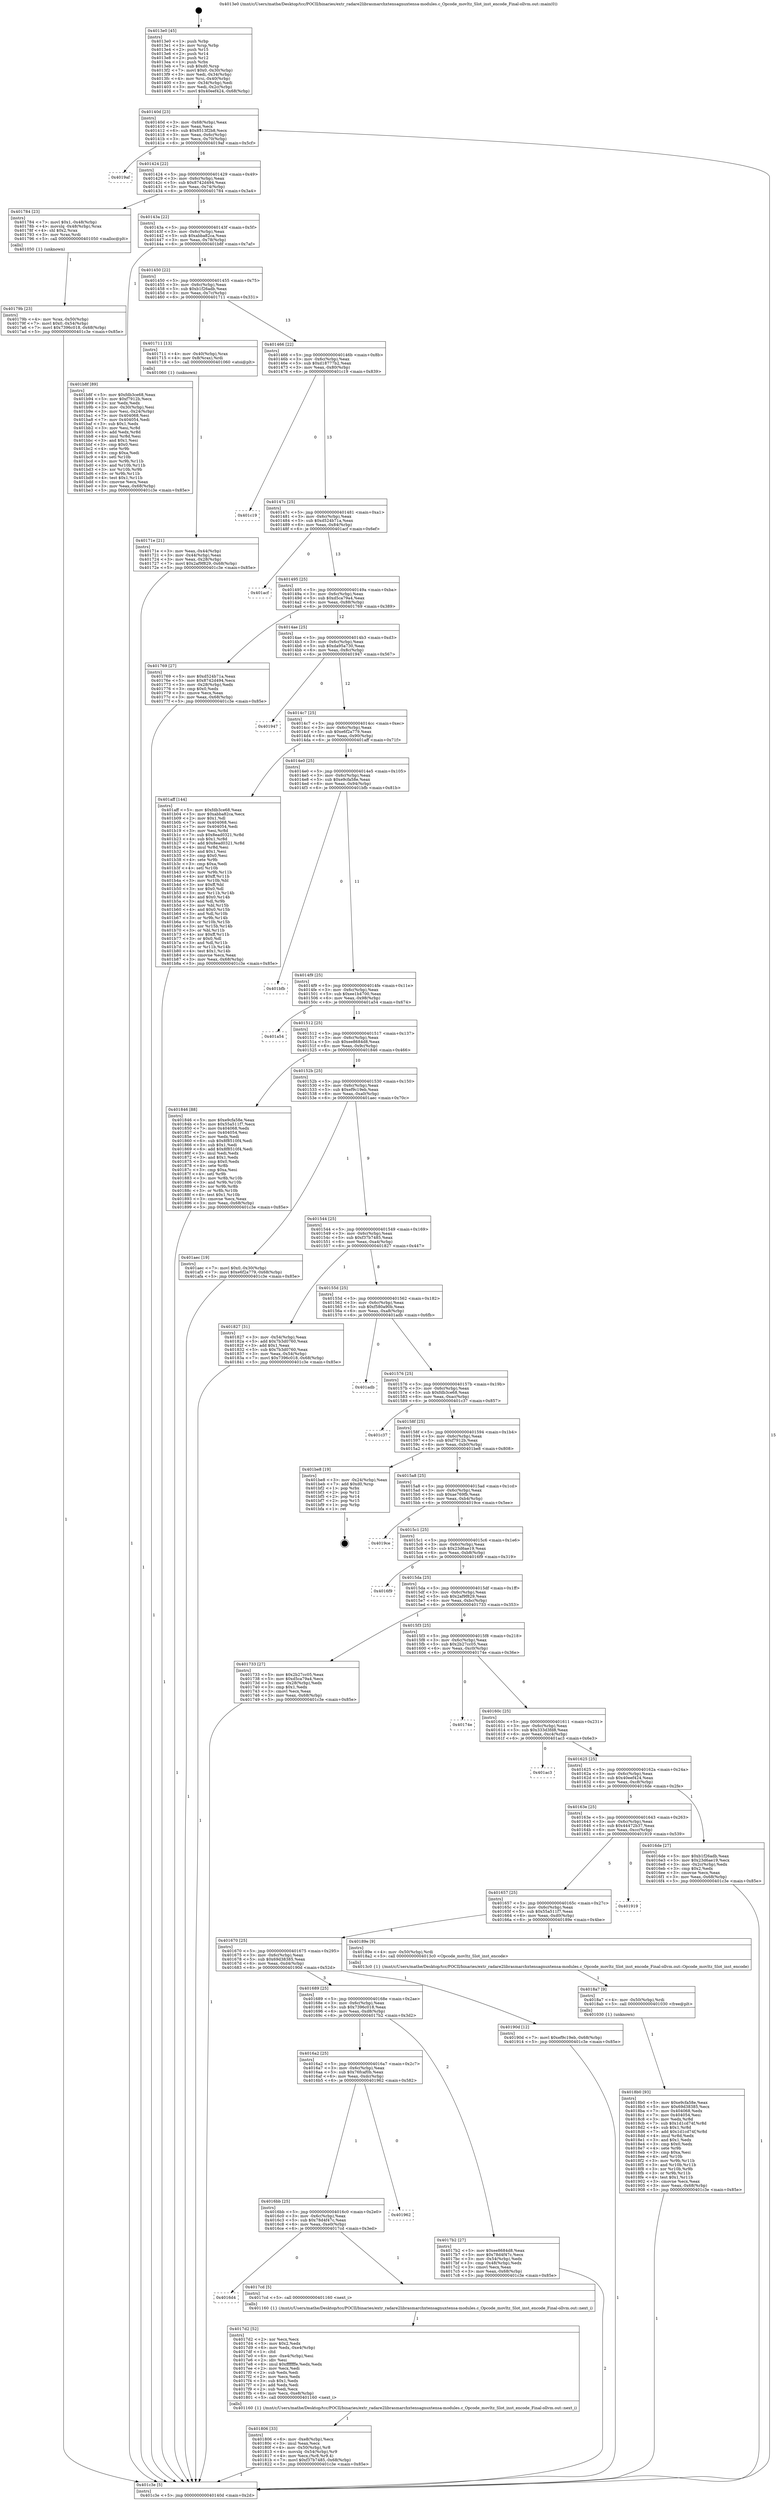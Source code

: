 digraph "0x4013e0" {
  label = "0x4013e0 (/mnt/c/Users/mathe/Desktop/tcc/POCII/binaries/extr_radare2librasmarchxtensagnuxtensa-modules.c_Opcode_movltz_Slot_inst_encode_Final-ollvm.out::main(0))"
  labelloc = "t"
  node[shape=record]

  Entry [label="",width=0.3,height=0.3,shape=circle,fillcolor=black,style=filled]
  "0x40140d" [label="{
     0x40140d [23]\l
     | [instrs]\l
     &nbsp;&nbsp;0x40140d \<+3\>: mov -0x68(%rbp),%eax\l
     &nbsp;&nbsp;0x401410 \<+2\>: mov %eax,%ecx\l
     &nbsp;&nbsp;0x401412 \<+6\>: sub $0x8513f2b8,%ecx\l
     &nbsp;&nbsp;0x401418 \<+3\>: mov %eax,-0x6c(%rbp)\l
     &nbsp;&nbsp;0x40141b \<+3\>: mov %ecx,-0x70(%rbp)\l
     &nbsp;&nbsp;0x40141e \<+6\>: je 00000000004019af \<main+0x5cf\>\l
  }"]
  "0x4019af" [label="{
     0x4019af\l
  }", style=dashed]
  "0x401424" [label="{
     0x401424 [22]\l
     | [instrs]\l
     &nbsp;&nbsp;0x401424 \<+5\>: jmp 0000000000401429 \<main+0x49\>\l
     &nbsp;&nbsp;0x401429 \<+3\>: mov -0x6c(%rbp),%eax\l
     &nbsp;&nbsp;0x40142c \<+5\>: sub $0x8742d494,%eax\l
     &nbsp;&nbsp;0x401431 \<+3\>: mov %eax,-0x74(%rbp)\l
     &nbsp;&nbsp;0x401434 \<+6\>: je 0000000000401784 \<main+0x3a4\>\l
  }"]
  Exit [label="",width=0.3,height=0.3,shape=circle,fillcolor=black,style=filled,peripheries=2]
  "0x401784" [label="{
     0x401784 [23]\l
     | [instrs]\l
     &nbsp;&nbsp;0x401784 \<+7\>: movl $0x1,-0x48(%rbp)\l
     &nbsp;&nbsp;0x40178b \<+4\>: movslq -0x48(%rbp),%rax\l
     &nbsp;&nbsp;0x40178f \<+4\>: shl $0x2,%rax\l
     &nbsp;&nbsp;0x401793 \<+3\>: mov %rax,%rdi\l
     &nbsp;&nbsp;0x401796 \<+5\>: call 0000000000401050 \<malloc@plt\>\l
     | [calls]\l
     &nbsp;&nbsp;0x401050 \{1\} (unknown)\l
  }"]
  "0x40143a" [label="{
     0x40143a [22]\l
     | [instrs]\l
     &nbsp;&nbsp;0x40143a \<+5\>: jmp 000000000040143f \<main+0x5f\>\l
     &nbsp;&nbsp;0x40143f \<+3\>: mov -0x6c(%rbp),%eax\l
     &nbsp;&nbsp;0x401442 \<+5\>: sub $0xabba82ca,%eax\l
     &nbsp;&nbsp;0x401447 \<+3\>: mov %eax,-0x78(%rbp)\l
     &nbsp;&nbsp;0x40144a \<+6\>: je 0000000000401b8f \<main+0x7af\>\l
  }"]
  "0x4018b0" [label="{
     0x4018b0 [93]\l
     | [instrs]\l
     &nbsp;&nbsp;0x4018b0 \<+5\>: mov $0xe9cfa58e,%eax\l
     &nbsp;&nbsp;0x4018b5 \<+5\>: mov $0x69d38385,%ecx\l
     &nbsp;&nbsp;0x4018ba \<+7\>: mov 0x404068,%edx\l
     &nbsp;&nbsp;0x4018c1 \<+7\>: mov 0x404054,%esi\l
     &nbsp;&nbsp;0x4018c8 \<+3\>: mov %edx,%r8d\l
     &nbsp;&nbsp;0x4018cb \<+7\>: sub $0x1d1cd74f,%r8d\l
     &nbsp;&nbsp;0x4018d2 \<+4\>: sub $0x1,%r8d\l
     &nbsp;&nbsp;0x4018d6 \<+7\>: add $0x1d1cd74f,%r8d\l
     &nbsp;&nbsp;0x4018dd \<+4\>: imul %r8d,%edx\l
     &nbsp;&nbsp;0x4018e1 \<+3\>: and $0x1,%edx\l
     &nbsp;&nbsp;0x4018e4 \<+3\>: cmp $0x0,%edx\l
     &nbsp;&nbsp;0x4018e7 \<+4\>: sete %r9b\l
     &nbsp;&nbsp;0x4018eb \<+3\>: cmp $0xa,%esi\l
     &nbsp;&nbsp;0x4018ee \<+4\>: setl %r10b\l
     &nbsp;&nbsp;0x4018f2 \<+3\>: mov %r9b,%r11b\l
     &nbsp;&nbsp;0x4018f5 \<+3\>: and %r10b,%r11b\l
     &nbsp;&nbsp;0x4018f8 \<+3\>: xor %r10b,%r9b\l
     &nbsp;&nbsp;0x4018fb \<+3\>: or %r9b,%r11b\l
     &nbsp;&nbsp;0x4018fe \<+4\>: test $0x1,%r11b\l
     &nbsp;&nbsp;0x401902 \<+3\>: cmovne %ecx,%eax\l
     &nbsp;&nbsp;0x401905 \<+3\>: mov %eax,-0x68(%rbp)\l
     &nbsp;&nbsp;0x401908 \<+5\>: jmp 0000000000401c3e \<main+0x85e\>\l
  }"]
  "0x401b8f" [label="{
     0x401b8f [89]\l
     | [instrs]\l
     &nbsp;&nbsp;0x401b8f \<+5\>: mov $0xfdb3ce68,%eax\l
     &nbsp;&nbsp;0x401b94 \<+5\>: mov $0xf7912b,%ecx\l
     &nbsp;&nbsp;0x401b99 \<+2\>: xor %edx,%edx\l
     &nbsp;&nbsp;0x401b9b \<+3\>: mov -0x30(%rbp),%esi\l
     &nbsp;&nbsp;0x401b9e \<+3\>: mov %esi,-0x24(%rbp)\l
     &nbsp;&nbsp;0x401ba1 \<+7\>: mov 0x404068,%esi\l
     &nbsp;&nbsp;0x401ba8 \<+7\>: mov 0x404054,%edi\l
     &nbsp;&nbsp;0x401baf \<+3\>: sub $0x1,%edx\l
     &nbsp;&nbsp;0x401bb2 \<+3\>: mov %esi,%r8d\l
     &nbsp;&nbsp;0x401bb5 \<+3\>: add %edx,%r8d\l
     &nbsp;&nbsp;0x401bb8 \<+4\>: imul %r8d,%esi\l
     &nbsp;&nbsp;0x401bbc \<+3\>: and $0x1,%esi\l
     &nbsp;&nbsp;0x401bbf \<+3\>: cmp $0x0,%esi\l
     &nbsp;&nbsp;0x401bc2 \<+4\>: sete %r9b\l
     &nbsp;&nbsp;0x401bc6 \<+3\>: cmp $0xa,%edi\l
     &nbsp;&nbsp;0x401bc9 \<+4\>: setl %r10b\l
     &nbsp;&nbsp;0x401bcd \<+3\>: mov %r9b,%r11b\l
     &nbsp;&nbsp;0x401bd0 \<+3\>: and %r10b,%r11b\l
     &nbsp;&nbsp;0x401bd3 \<+3\>: xor %r10b,%r9b\l
     &nbsp;&nbsp;0x401bd6 \<+3\>: or %r9b,%r11b\l
     &nbsp;&nbsp;0x401bd9 \<+4\>: test $0x1,%r11b\l
     &nbsp;&nbsp;0x401bdd \<+3\>: cmovne %ecx,%eax\l
     &nbsp;&nbsp;0x401be0 \<+3\>: mov %eax,-0x68(%rbp)\l
     &nbsp;&nbsp;0x401be3 \<+5\>: jmp 0000000000401c3e \<main+0x85e\>\l
  }"]
  "0x401450" [label="{
     0x401450 [22]\l
     | [instrs]\l
     &nbsp;&nbsp;0x401450 \<+5\>: jmp 0000000000401455 \<main+0x75\>\l
     &nbsp;&nbsp;0x401455 \<+3\>: mov -0x6c(%rbp),%eax\l
     &nbsp;&nbsp;0x401458 \<+5\>: sub $0xb1f26adb,%eax\l
     &nbsp;&nbsp;0x40145d \<+3\>: mov %eax,-0x7c(%rbp)\l
     &nbsp;&nbsp;0x401460 \<+6\>: je 0000000000401711 \<main+0x331\>\l
  }"]
  "0x4018a7" [label="{
     0x4018a7 [9]\l
     | [instrs]\l
     &nbsp;&nbsp;0x4018a7 \<+4\>: mov -0x50(%rbp),%rdi\l
     &nbsp;&nbsp;0x4018ab \<+5\>: call 0000000000401030 \<free@plt\>\l
     | [calls]\l
     &nbsp;&nbsp;0x401030 \{1\} (unknown)\l
  }"]
  "0x401711" [label="{
     0x401711 [13]\l
     | [instrs]\l
     &nbsp;&nbsp;0x401711 \<+4\>: mov -0x40(%rbp),%rax\l
     &nbsp;&nbsp;0x401715 \<+4\>: mov 0x8(%rax),%rdi\l
     &nbsp;&nbsp;0x401719 \<+5\>: call 0000000000401060 \<atoi@plt\>\l
     | [calls]\l
     &nbsp;&nbsp;0x401060 \{1\} (unknown)\l
  }"]
  "0x401466" [label="{
     0x401466 [22]\l
     | [instrs]\l
     &nbsp;&nbsp;0x401466 \<+5\>: jmp 000000000040146b \<main+0x8b\>\l
     &nbsp;&nbsp;0x40146b \<+3\>: mov -0x6c(%rbp),%eax\l
     &nbsp;&nbsp;0x40146e \<+5\>: sub $0xd18777b2,%eax\l
     &nbsp;&nbsp;0x401473 \<+3\>: mov %eax,-0x80(%rbp)\l
     &nbsp;&nbsp;0x401476 \<+6\>: je 0000000000401c19 \<main+0x839\>\l
  }"]
  "0x401806" [label="{
     0x401806 [33]\l
     | [instrs]\l
     &nbsp;&nbsp;0x401806 \<+6\>: mov -0xe8(%rbp),%ecx\l
     &nbsp;&nbsp;0x40180c \<+3\>: imul %eax,%ecx\l
     &nbsp;&nbsp;0x40180f \<+4\>: mov -0x50(%rbp),%r8\l
     &nbsp;&nbsp;0x401813 \<+4\>: movslq -0x54(%rbp),%r9\l
     &nbsp;&nbsp;0x401817 \<+4\>: mov %ecx,(%r8,%r9,4)\l
     &nbsp;&nbsp;0x40181b \<+7\>: movl $0xf37b7485,-0x68(%rbp)\l
     &nbsp;&nbsp;0x401822 \<+5\>: jmp 0000000000401c3e \<main+0x85e\>\l
  }"]
  "0x401c19" [label="{
     0x401c19\l
  }", style=dashed]
  "0x40147c" [label="{
     0x40147c [25]\l
     | [instrs]\l
     &nbsp;&nbsp;0x40147c \<+5\>: jmp 0000000000401481 \<main+0xa1\>\l
     &nbsp;&nbsp;0x401481 \<+3\>: mov -0x6c(%rbp),%eax\l
     &nbsp;&nbsp;0x401484 \<+5\>: sub $0xd524b71a,%eax\l
     &nbsp;&nbsp;0x401489 \<+6\>: mov %eax,-0x84(%rbp)\l
     &nbsp;&nbsp;0x40148f \<+6\>: je 0000000000401acf \<main+0x6ef\>\l
  }"]
  "0x4017d2" [label="{
     0x4017d2 [52]\l
     | [instrs]\l
     &nbsp;&nbsp;0x4017d2 \<+2\>: xor %ecx,%ecx\l
     &nbsp;&nbsp;0x4017d4 \<+5\>: mov $0x2,%edx\l
     &nbsp;&nbsp;0x4017d9 \<+6\>: mov %edx,-0xe4(%rbp)\l
     &nbsp;&nbsp;0x4017df \<+1\>: cltd\l
     &nbsp;&nbsp;0x4017e0 \<+6\>: mov -0xe4(%rbp),%esi\l
     &nbsp;&nbsp;0x4017e6 \<+2\>: idiv %esi\l
     &nbsp;&nbsp;0x4017e8 \<+6\>: imul $0xfffffffe,%edx,%edx\l
     &nbsp;&nbsp;0x4017ee \<+2\>: mov %ecx,%edi\l
     &nbsp;&nbsp;0x4017f0 \<+2\>: sub %edx,%edi\l
     &nbsp;&nbsp;0x4017f2 \<+2\>: mov %ecx,%edx\l
     &nbsp;&nbsp;0x4017f4 \<+3\>: sub $0x1,%edx\l
     &nbsp;&nbsp;0x4017f7 \<+2\>: add %edx,%edi\l
     &nbsp;&nbsp;0x4017f9 \<+2\>: sub %edi,%ecx\l
     &nbsp;&nbsp;0x4017fb \<+6\>: mov %ecx,-0xe8(%rbp)\l
     &nbsp;&nbsp;0x401801 \<+5\>: call 0000000000401160 \<next_i\>\l
     | [calls]\l
     &nbsp;&nbsp;0x401160 \{1\} (/mnt/c/Users/mathe/Desktop/tcc/POCII/binaries/extr_radare2librasmarchxtensagnuxtensa-modules.c_Opcode_movltz_Slot_inst_encode_Final-ollvm.out::next_i)\l
  }"]
  "0x401acf" [label="{
     0x401acf\l
  }", style=dashed]
  "0x401495" [label="{
     0x401495 [25]\l
     | [instrs]\l
     &nbsp;&nbsp;0x401495 \<+5\>: jmp 000000000040149a \<main+0xba\>\l
     &nbsp;&nbsp;0x40149a \<+3\>: mov -0x6c(%rbp),%eax\l
     &nbsp;&nbsp;0x40149d \<+5\>: sub $0xd5ca79a4,%eax\l
     &nbsp;&nbsp;0x4014a2 \<+6\>: mov %eax,-0x88(%rbp)\l
     &nbsp;&nbsp;0x4014a8 \<+6\>: je 0000000000401769 \<main+0x389\>\l
  }"]
  "0x4016d4" [label="{
     0x4016d4\l
  }", style=dashed]
  "0x401769" [label="{
     0x401769 [27]\l
     | [instrs]\l
     &nbsp;&nbsp;0x401769 \<+5\>: mov $0xd524b71a,%eax\l
     &nbsp;&nbsp;0x40176e \<+5\>: mov $0x8742d494,%ecx\l
     &nbsp;&nbsp;0x401773 \<+3\>: mov -0x28(%rbp),%edx\l
     &nbsp;&nbsp;0x401776 \<+3\>: cmp $0x0,%edx\l
     &nbsp;&nbsp;0x401779 \<+3\>: cmove %ecx,%eax\l
     &nbsp;&nbsp;0x40177c \<+3\>: mov %eax,-0x68(%rbp)\l
     &nbsp;&nbsp;0x40177f \<+5\>: jmp 0000000000401c3e \<main+0x85e\>\l
  }"]
  "0x4014ae" [label="{
     0x4014ae [25]\l
     | [instrs]\l
     &nbsp;&nbsp;0x4014ae \<+5\>: jmp 00000000004014b3 \<main+0xd3\>\l
     &nbsp;&nbsp;0x4014b3 \<+3\>: mov -0x6c(%rbp),%eax\l
     &nbsp;&nbsp;0x4014b6 \<+5\>: sub $0xda95a730,%eax\l
     &nbsp;&nbsp;0x4014bb \<+6\>: mov %eax,-0x8c(%rbp)\l
     &nbsp;&nbsp;0x4014c1 \<+6\>: je 0000000000401947 \<main+0x567\>\l
  }"]
  "0x4017cd" [label="{
     0x4017cd [5]\l
     | [instrs]\l
     &nbsp;&nbsp;0x4017cd \<+5\>: call 0000000000401160 \<next_i\>\l
     | [calls]\l
     &nbsp;&nbsp;0x401160 \{1\} (/mnt/c/Users/mathe/Desktop/tcc/POCII/binaries/extr_radare2librasmarchxtensagnuxtensa-modules.c_Opcode_movltz_Slot_inst_encode_Final-ollvm.out::next_i)\l
  }"]
  "0x401947" [label="{
     0x401947\l
  }", style=dashed]
  "0x4014c7" [label="{
     0x4014c7 [25]\l
     | [instrs]\l
     &nbsp;&nbsp;0x4014c7 \<+5\>: jmp 00000000004014cc \<main+0xec\>\l
     &nbsp;&nbsp;0x4014cc \<+3\>: mov -0x6c(%rbp),%eax\l
     &nbsp;&nbsp;0x4014cf \<+5\>: sub $0xe6f2a779,%eax\l
     &nbsp;&nbsp;0x4014d4 \<+6\>: mov %eax,-0x90(%rbp)\l
     &nbsp;&nbsp;0x4014da \<+6\>: je 0000000000401aff \<main+0x71f\>\l
  }"]
  "0x4016bb" [label="{
     0x4016bb [25]\l
     | [instrs]\l
     &nbsp;&nbsp;0x4016bb \<+5\>: jmp 00000000004016c0 \<main+0x2e0\>\l
     &nbsp;&nbsp;0x4016c0 \<+3\>: mov -0x6c(%rbp),%eax\l
     &nbsp;&nbsp;0x4016c3 \<+5\>: sub $0x78d4f47c,%eax\l
     &nbsp;&nbsp;0x4016c8 \<+6\>: mov %eax,-0xe0(%rbp)\l
     &nbsp;&nbsp;0x4016ce \<+6\>: je 00000000004017cd \<main+0x3ed\>\l
  }"]
  "0x401aff" [label="{
     0x401aff [144]\l
     | [instrs]\l
     &nbsp;&nbsp;0x401aff \<+5\>: mov $0xfdb3ce68,%eax\l
     &nbsp;&nbsp;0x401b04 \<+5\>: mov $0xabba82ca,%ecx\l
     &nbsp;&nbsp;0x401b09 \<+2\>: mov $0x1,%dl\l
     &nbsp;&nbsp;0x401b0b \<+7\>: mov 0x404068,%esi\l
     &nbsp;&nbsp;0x401b12 \<+7\>: mov 0x404054,%edi\l
     &nbsp;&nbsp;0x401b19 \<+3\>: mov %esi,%r8d\l
     &nbsp;&nbsp;0x401b1c \<+7\>: sub $0x8ead0321,%r8d\l
     &nbsp;&nbsp;0x401b23 \<+4\>: sub $0x1,%r8d\l
     &nbsp;&nbsp;0x401b27 \<+7\>: add $0x8ead0321,%r8d\l
     &nbsp;&nbsp;0x401b2e \<+4\>: imul %r8d,%esi\l
     &nbsp;&nbsp;0x401b32 \<+3\>: and $0x1,%esi\l
     &nbsp;&nbsp;0x401b35 \<+3\>: cmp $0x0,%esi\l
     &nbsp;&nbsp;0x401b38 \<+4\>: sete %r9b\l
     &nbsp;&nbsp;0x401b3c \<+3\>: cmp $0xa,%edi\l
     &nbsp;&nbsp;0x401b3f \<+4\>: setl %r10b\l
     &nbsp;&nbsp;0x401b43 \<+3\>: mov %r9b,%r11b\l
     &nbsp;&nbsp;0x401b46 \<+4\>: xor $0xff,%r11b\l
     &nbsp;&nbsp;0x401b4a \<+3\>: mov %r10b,%bl\l
     &nbsp;&nbsp;0x401b4d \<+3\>: xor $0xff,%bl\l
     &nbsp;&nbsp;0x401b50 \<+3\>: xor $0x0,%dl\l
     &nbsp;&nbsp;0x401b53 \<+3\>: mov %r11b,%r14b\l
     &nbsp;&nbsp;0x401b56 \<+4\>: and $0x0,%r14b\l
     &nbsp;&nbsp;0x401b5a \<+3\>: and %dl,%r9b\l
     &nbsp;&nbsp;0x401b5d \<+3\>: mov %bl,%r15b\l
     &nbsp;&nbsp;0x401b60 \<+4\>: and $0x0,%r15b\l
     &nbsp;&nbsp;0x401b64 \<+3\>: and %dl,%r10b\l
     &nbsp;&nbsp;0x401b67 \<+3\>: or %r9b,%r14b\l
     &nbsp;&nbsp;0x401b6a \<+3\>: or %r10b,%r15b\l
     &nbsp;&nbsp;0x401b6d \<+3\>: xor %r15b,%r14b\l
     &nbsp;&nbsp;0x401b70 \<+3\>: or %bl,%r11b\l
     &nbsp;&nbsp;0x401b73 \<+4\>: xor $0xff,%r11b\l
     &nbsp;&nbsp;0x401b77 \<+3\>: or $0x0,%dl\l
     &nbsp;&nbsp;0x401b7a \<+3\>: and %dl,%r11b\l
     &nbsp;&nbsp;0x401b7d \<+3\>: or %r11b,%r14b\l
     &nbsp;&nbsp;0x401b80 \<+4\>: test $0x1,%r14b\l
     &nbsp;&nbsp;0x401b84 \<+3\>: cmovne %ecx,%eax\l
     &nbsp;&nbsp;0x401b87 \<+3\>: mov %eax,-0x68(%rbp)\l
     &nbsp;&nbsp;0x401b8a \<+5\>: jmp 0000000000401c3e \<main+0x85e\>\l
  }"]
  "0x4014e0" [label="{
     0x4014e0 [25]\l
     | [instrs]\l
     &nbsp;&nbsp;0x4014e0 \<+5\>: jmp 00000000004014e5 \<main+0x105\>\l
     &nbsp;&nbsp;0x4014e5 \<+3\>: mov -0x6c(%rbp),%eax\l
     &nbsp;&nbsp;0x4014e8 \<+5\>: sub $0xe9cfa58e,%eax\l
     &nbsp;&nbsp;0x4014ed \<+6\>: mov %eax,-0x94(%rbp)\l
     &nbsp;&nbsp;0x4014f3 \<+6\>: je 0000000000401bfb \<main+0x81b\>\l
  }"]
  "0x401962" [label="{
     0x401962\l
  }", style=dashed]
  "0x401bfb" [label="{
     0x401bfb\l
  }", style=dashed]
  "0x4014f9" [label="{
     0x4014f9 [25]\l
     | [instrs]\l
     &nbsp;&nbsp;0x4014f9 \<+5\>: jmp 00000000004014fe \<main+0x11e\>\l
     &nbsp;&nbsp;0x4014fe \<+3\>: mov -0x6c(%rbp),%eax\l
     &nbsp;&nbsp;0x401501 \<+5\>: sub $0xee1b4700,%eax\l
     &nbsp;&nbsp;0x401506 \<+6\>: mov %eax,-0x98(%rbp)\l
     &nbsp;&nbsp;0x40150c \<+6\>: je 0000000000401a54 \<main+0x674\>\l
  }"]
  "0x4016a2" [label="{
     0x4016a2 [25]\l
     | [instrs]\l
     &nbsp;&nbsp;0x4016a2 \<+5\>: jmp 00000000004016a7 \<main+0x2c7\>\l
     &nbsp;&nbsp;0x4016a7 \<+3\>: mov -0x6c(%rbp),%eax\l
     &nbsp;&nbsp;0x4016aa \<+5\>: sub $0x76fcaf0b,%eax\l
     &nbsp;&nbsp;0x4016af \<+6\>: mov %eax,-0xdc(%rbp)\l
     &nbsp;&nbsp;0x4016b5 \<+6\>: je 0000000000401962 \<main+0x582\>\l
  }"]
  "0x401a54" [label="{
     0x401a54\l
  }", style=dashed]
  "0x401512" [label="{
     0x401512 [25]\l
     | [instrs]\l
     &nbsp;&nbsp;0x401512 \<+5\>: jmp 0000000000401517 \<main+0x137\>\l
     &nbsp;&nbsp;0x401517 \<+3\>: mov -0x6c(%rbp),%eax\l
     &nbsp;&nbsp;0x40151a \<+5\>: sub $0xee8684d8,%eax\l
     &nbsp;&nbsp;0x40151f \<+6\>: mov %eax,-0x9c(%rbp)\l
     &nbsp;&nbsp;0x401525 \<+6\>: je 0000000000401846 \<main+0x466\>\l
  }"]
  "0x4017b2" [label="{
     0x4017b2 [27]\l
     | [instrs]\l
     &nbsp;&nbsp;0x4017b2 \<+5\>: mov $0xee8684d8,%eax\l
     &nbsp;&nbsp;0x4017b7 \<+5\>: mov $0x78d4f47c,%ecx\l
     &nbsp;&nbsp;0x4017bc \<+3\>: mov -0x54(%rbp),%edx\l
     &nbsp;&nbsp;0x4017bf \<+3\>: cmp -0x48(%rbp),%edx\l
     &nbsp;&nbsp;0x4017c2 \<+3\>: cmovl %ecx,%eax\l
     &nbsp;&nbsp;0x4017c5 \<+3\>: mov %eax,-0x68(%rbp)\l
     &nbsp;&nbsp;0x4017c8 \<+5\>: jmp 0000000000401c3e \<main+0x85e\>\l
  }"]
  "0x401846" [label="{
     0x401846 [88]\l
     | [instrs]\l
     &nbsp;&nbsp;0x401846 \<+5\>: mov $0xe9cfa58e,%eax\l
     &nbsp;&nbsp;0x40184b \<+5\>: mov $0x55a511f7,%ecx\l
     &nbsp;&nbsp;0x401850 \<+7\>: mov 0x404068,%edx\l
     &nbsp;&nbsp;0x401857 \<+7\>: mov 0x404054,%esi\l
     &nbsp;&nbsp;0x40185e \<+2\>: mov %edx,%edi\l
     &nbsp;&nbsp;0x401860 \<+6\>: sub $0x8f8510f4,%edi\l
     &nbsp;&nbsp;0x401866 \<+3\>: sub $0x1,%edi\l
     &nbsp;&nbsp;0x401869 \<+6\>: add $0x8f8510f4,%edi\l
     &nbsp;&nbsp;0x40186f \<+3\>: imul %edi,%edx\l
     &nbsp;&nbsp;0x401872 \<+3\>: and $0x1,%edx\l
     &nbsp;&nbsp;0x401875 \<+3\>: cmp $0x0,%edx\l
     &nbsp;&nbsp;0x401878 \<+4\>: sete %r8b\l
     &nbsp;&nbsp;0x40187c \<+3\>: cmp $0xa,%esi\l
     &nbsp;&nbsp;0x40187f \<+4\>: setl %r9b\l
     &nbsp;&nbsp;0x401883 \<+3\>: mov %r8b,%r10b\l
     &nbsp;&nbsp;0x401886 \<+3\>: and %r9b,%r10b\l
     &nbsp;&nbsp;0x401889 \<+3\>: xor %r9b,%r8b\l
     &nbsp;&nbsp;0x40188c \<+3\>: or %r8b,%r10b\l
     &nbsp;&nbsp;0x40188f \<+4\>: test $0x1,%r10b\l
     &nbsp;&nbsp;0x401893 \<+3\>: cmovne %ecx,%eax\l
     &nbsp;&nbsp;0x401896 \<+3\>: mov %eax,-0x68(%rbp)\l
     &nbsp;&nbsp;0x401899 \<+5\>: jmp 0000000000401c3e \<main+0x85e\>\l
  }"]
  "0x40152b" [label="{
     0x40152b [25]\l
     | [instrs]\l
     &nbsp;&nbsp;0x40152b \<+5\>: jmp 0000000000401530 \<main+0x150\>\l
     &nbsp;&nbsp;0x401530 \<+3\>: mov -0x6c(%rbp),%eax\l
     &nbsp;&nbsp;0x401533 \<+5\>: sub $0xef9c19eb,%eax\l
     &nbsp;&nbsp;0x401538 \<+6\>: mov %eax,-0xa0(%rbp)\l
     &nbsp;&nbsp;0x40153e \<+6\>: je 0000000000401aec \<main+0x70c\>\l
  }"]
  "0x401689" [label="{
     0x401689 [25]\l
     | [instrs]\l
     &nbsp;&nbsp;0x401689 \<+5\>: jmp 000000000040168e \<main+0x2ae\>\l
     &nbsp;&nbsp;0x40168e \<+3\>: mov -0x6c(%rbp),%eax\l
     &nbsp;&nbsp;0x401691 \<+5\>: sub $0x7396c018,%eax\l
     &nbsp;&nbsp;0x401696 \<+6\>: mov %eax,-0xd8(%rbp)\l
     &nbsp;&nbsp;0x40169c \<+6\>: je 00000000004017b2 \<main+0x3d2\>\l
  }"]
  "0x401aec" [label="{
     0x401aec [19]\l
     | [instrs]\l
     &nbsp;&nbsp;0x401aec \<+7\>: movl $0x0,-0x30(%rbp)\l
     &nbsp;&nbsp;0x401af3 \<+7\>: movl $0xe6f2a779,-0x68(%rbp)\l
     &nbsp;&nbsp;0x401afa \<+5\>: jmp 0000000000401c3e \<main+0x85e\>\l
  }"]
  "0x401544" [label="{
     0x401544 [25]\l
     | [instrs]\l
     &nbsp;&nbsp;0x401544 \<+5\>: jmp 0000000000401549 \<main+0x169\>\l
     &nbsp;&nbsp;0x401549 \<+3\>: mov -0x6c(%rbp),%eax\l
     &nbsp;&nbsp;0x40154c \<+5\>: sub $0xf37b7485,%eax\l
     &nbsp;&nbsp;0x401551 \<+6\>: mov %eax,-0xa4(%rbp)\l
     &nbsp;&nbsp;0x401557 \<+6\>: je 0000000000401827 \<main+0x447\>\l
  }"]
  "0x40190d" [label="{
     0x40190d [12]\l
     | [instrs]\l
     &nbsp;&nbsp;0x40190d \<+7\>: movl $0xef9c19eb,-0x68(%rbp)\l
     &nbsp;&nbsp;0x401914 \<+5\>: jmp 0000000000401c3e \<main+0x85e\>\l
  }"]
  "0x401827" [label="{
     0x401827 [31]\l
     | [instrs]\l
     &nbsp;&nbsp;0x401827 \<+3\>: mov -0x54(%rbp),%eax\l
     &nbsp;&nbsp;0x40182a \<+5\>: add $0x7b3d0760,%eax\l
     &nbsp;&nbsp;0x40182f \<+3\>: add $0x1,%eax\l
     &nbsp;&nbsp;0x401832 \<+5\>: sub $0x7b3d0760,%eax\l
     &nbsp;&nbsp;0x401837 \<+3\>: mov %eax,-0x54(%rbp)\l
     &nbsp;&nbsp;0x40183a \<+7\>: movl $0x7396c018,-0x68(%rbp)\l
     &nbsp;&nbsp;0x401841 \<+5\>: jmp 0000000000401c3e \<main+0x85e\>\l
  }"]
  "0x40155d" [label="{
     0x40155d [25]\l
     | [instrs]\l
     &nbsp;&nbsp;0x40155d \<+5\>: jmp 0000000000401562 \<main+0x182\>\l
     &nbsp;&nbsp;0x401562 \<+3\>: mov -0x6c(%rbp),%eax\l
     &nbsp;&nbsp;0x401565 \<+5\>: sub $0xf580a90b,%eax\l
     &nbsp;&nbsp;0x40156a \<+6\>: mov %eax,-0xa8(%rbp)\l
     &nbsp;&nbsp;0x401570 \<+6\>: je 0000000000401adb \<main+0x6fb\>\l
  }"]
  "0x401670" [label="{
     0x401670 [25]\l
     | [instrs]\l
     &nbsp;&nbsp;0x401670 \<+5\>: jmp 0000000000401675 \<main+0x295\>\l
     &nbsp;&nbsp;0x401675 \<+3\>: mov -0x6c(%rbp),%eax\l
     &nbsp;&nbsp;0x401678 \<+5\>: sub $0x69d38385,%eax\l
     &nbsp;&nbsp;0x40167d \<+6\>: mov %eax,-0xd4(%rbp)\l
     &nbsp;&nbsp;0x401683 \<+6\>: je 000000000040190d \<main+0x52d\>\l
  }"]
  "0x401adb" [label="{
     0x401adb\l
  }", style=dashed]
  "0x401576" [label="{
     0x401576 [25]\l
     | [instrs]\l
     &nbsp;&nbsp;0x401576 \<+5\>: jmp 000000000040157b \<main+0x19b\>\l
     &nbsp;&nbsp;0x40157b \<+3\>: mov -0x6c(%rbp),%eax\l
     &nbsp;&nbsp;0x40157e \<+5\>: sub $0xfdb3ce68,%eax\l
     &nbsp;&nbsp;0x401583 \<+6\>: mov %eax,-0xac(%rbp)\l
     &nbsp;&nbsp;0x401589 \<+6\>: je 0000000000401c37 \<main+0x857\>\l
  }"]
  "0x40189e" [label="{
     0x40189e [9]\l
     | [instrs]\l
     &nbsp;&nbsp;0x40189e \<+4\>: mov -0x50(%rbp),%rdi\l
     &nbsp;&nbsp;0x4018a2 \<+5\>: call 00000000004013c0 \<Opcode_movltz_Slot_inst_encode\>\l
     | [calls]\l
     &nbsp;&nbsp;0x4013c0 \{1\} (/mnt/c/Users/mathe/Desktop/tcc/POCII/binaries/extr_radare2librasmarchxtensagnuxtensa-modules.c_Opcode_movltz_Slot_inst_encode_Final-ollvm.out::Opcode_movltz_Slot_inst_encode)\l
  }"]
  "0x401c37" [label="{
     0x401c37\l
  }", style=dashed]
  "0x40158f" [label="{
     0x40158f [25]\l
     | [instrs]\l
     &nbsp;&nbsp;0x40158f \<+5\>: jmp 0000000000401594 \<main+0x1b4\>\l
     &nbsp;&nbsp;0x401594 \<+3\>: mov -0x6c(%rbp),%eax\l
     &nbsp;&nbsp;0x401597 \<+5\>: sub $0xf7912b,%eax\l
     &nbsp;&nbsp;0x40159c \<+6\>: mov %eax,-0xb0(%rbp)\l
     &nbsp;&nbsp;0x4015a2 \<+6\>: je 0000000000401be8 \<main+0x808\>\l
  }"]
  "0x401657" [label="{
     0x401657 [25]\l
     | [instrs]\l
     &nbsp;&nbsp;0x401657 \<+5\>: jmp 000000000040165c \<main+0x27c\>\l
     &nbsp;&nbsp;0x40165c \<+3\>: mov -0x6c(%rbp),%eax\l
     &nbsp;&nbsp;0x40165f \<+5\>: sub $0x55a511f7,%eax\l
     &nbsp;&nbsp;0x401664 \<+6\>: mov %eax,-0xd0(%rbp)\l
     &nbsp;&nbsp;0x40166a \<+6\>: je 000000000040189e \<main+0x4be\>\l
  }"]
  "0x401be8" [label="{
     0x401be8 [19]\l
     | [instrs]\l
     &nbsp;&nbsp;0x401be8 \<+3\>: mov -0x24(%rbp),%eax\l
     &nbsp;&nbsp;0x401beb \<+7\>: add $0xd0,%rsp\l
     &nbsp;&nbsp;0x401bf2 \<+1\>: pop %rbx\l
     &nbsp;&nbsp;0x401bf3 \<+2\>: pop %r12\l
     &nbsp;&nbsp;0x401bf5 \<+2\>: pop %r14\l
     &nbsp;&nbsp;0x401bf7 \<+2\>: pop %r15\l
     &nbsp;&nbsp;0x401bf9 \<+1\>: pop %rbp\l
     &nbsp;&nbsp;0x401bfa \<+1\>: ret\l
  }"]
  "0x4015a8" [label="{
     0x4015a8 [25]\l
     | [instrs]\l
     &nbsp;&nbsp;0x4015a8 \<+5\>: jmp 00000000004015ad \<main+0x1cd\>\l
     &nbsp;&nbsp;0x4015ad \<+3\>: mov -0x6c(%rbp),%eax\l
     &nbsp;&nbsp;0x4015b0 \<+5\>: sub $0xae769fb,%eax\l
     &nbsp;&nbsp;0x4015b5 \<+6\>: mov %eax,-0xb4(%rbp)\l
     &nbsp;&nbsp;0x4015bb \<+6\>: je 00000000004019ce \<main+0x5ee\>\l
  }"]
  "0x401919" [label="{
     0x401919\l
  }", style=dashed]
  "0x4019ce" [label="{
     0x4019ce\l
  }", style=dashed]
  "0x4015c1" [label="{
     0x4015c1 [25]\l
     | [instrs]\l
     &nbsp;&nbsp;0x4015c1 \<+5\>: jmp 00000000004015c6 \<main+0x1e6\>\l
     &nbsp;&nbsp;0x4015c6 \<+3\>: mov -0x6c(%rbp),%eax\l
     &nbsp;&nbsp;0x4015c9 \<+5\>: sub $0x23d6ae19,%eax\l
     &nbsp;&nbsp;0x4015ce \<+6\>: mov %eax,-0xb8(%rbp)\l
     &nbsp;&nbsp;0x4015d4 \<+6\>: je 00000000004016f9 \<main+0x319\>\l
  }"]
  "0x40179b" [label="{
     0x40179b [23]\l
     | [instrs]\l
     &nbsp;&nbsp;0x40179b \<+4\>: mov %rax,-0x50(%rbp)\l
     &nbsp;&nbsp;0x40179f \<+7\>: movl $0x0,-0x54(%rbp)\l
     &nbsp;&nbsp;0x4017a6 \<+7\>: movl $0x7396c018,-0x68(%rbp)\l
     &nbsp;&nbsp;0x4017ad \<+5\>: jmp 0000000000401c3e \<main+0x85e\>\l
  }"]
  "0x4016f9" [label="{
     0x4016f9\l
  }", style=dashed]
  "0x4015da" [label="{
     0x4015da [25]\l
     | [instrs]\l
     &nbsp;&nbsp;0x4015da \<+5\>: jmp 00000000004015df \<main+0x1ff\>\l
     &nbsp;&nbsp;0x4015df \<+3\>: mov -0x6c(%rbp),%eax\l
     &nbsp;&nbsp;0x4015e2 \<+5\>: sub $0x2af9f829,%eax\l
     &nbsp;&nbsp;0x4015e7 \<+6\>: mov %eax,-0xbc(%rbp)\l
     &nbsp;&nbsp;0x4015ed \<+6\>: je 0000000000401733 \<main+0x353\>\l
  }"]
  "0x40171e" [label="{
     0x40171e [21]\l
     | [instrs]\l
     &nbsp;&nbsp;0x40171e \<+3\>: mov %eax,-0x44(%rbp)\l
     &nbsp;&nbsp;0x401721 \<+3\>: mov -0x44(%rbp),%eax\l
     &nbsp;&nbsp;0x401724 \<+3\>: mov %eax,-0x28(%rbp)\l
     &nbsp;&nbsp;0x401727 \<+7\>: movl $0x2af9f829,-0x68(%rbp)\l
     &nbsp;&nbsp;0x40172e \<+5\>: jmp 0000000000401c3e \<main+0x85e\>\l
  }"]
  "0x401733" [label="{
     0x401733 [27]\l
     | [instrs]\l
     &nbsp;&nbsp;0x401733 \<+5\>: mov $0x2b27cc05,%eax\l
     &nbsp;&nbsp;0x401738 \<+5\>: mov $0xd5ca79a4,%ecx\l
     &nbsp;&nbsp;0x40173d \<+3\>: mov -0x28(%rbp),%edx\l
     &nbsp;&nbsp;0x401740 \<+3\>: cmp $0x1,%edx\l
     &nbsp;&nbsp;0x401743 \<+3\>: cmovl %ecx,%eax\l
     &nbsp;&nbsp;0x401746 \<+3\>: mov %eax,-0x68(%rbp)\l
     &nbsp;&nbsp;0x401749 \<+5\>: jmp 0000000000401c3e \<main+0x85e\>\l
  }"]
  "0x4015f3" [label="{
     0x4015f3 [25]\l
     | [instrs]\l
     &nbsp;&nbsp;0x4015f3 \<+5\>: jmp 00000000004015f8 \<main+0x218\>\l
     &nbsp;&nbsp;0x4015f8 \<+3\>: mov -0x6c(%rbp),%eax\l
     &nbsp;&nbsp;0x4015fb \<+5\>: sub $0x2b27cc05,%eax\l
     &nbsp;&nbsp;0x401600 \<+6\>: mov %eax,-0xc0(%rbp)\l
     &nbsp;&nbsp;0x401606 \<+6\>: je 000000000040174e \<main+0x36e\>\l
  }"]
  "0x4013e0" [label="{
     0x4013e0 [45]\l
     | [instrs]\l
     &nbsp;&nbsp;0x4013e0 \<+1\>: push %rbp\l
     &nbsp;&nbsp;0x4013e1 \<+3\>: mov %rsp,%rbp\l
     &nbsp;&nbsp;0x4013e4 \<+2\>: push %r15\l
     &nbsp;&nbsp;0x4013e6 \<+2\>: push %r14\l
     &nbsp;&nbsp;0x4013e8 \<+2\>: push %r12\l
     &nbsp;&nbsp;0x4013ea \<+1\>: push %rbx\l
     &nbsp;&nbsp;0x4013eb \<+7\>: sub $0xd0,%rsp\l
     &nbsp;&nbsp;0x4013f2 \<+7\>: movl $0x0,-0x30(%rbp)\l
     &nbsp;&nbsp;0x4013f9 \<+3\>: mov %edi,-0x34(%rbp)\l
     &nbsp;&nbsp;0x4013fc \<+4\>: mov %rsi,-0x40(%rbp)\l
     &nbsp;&nbsp;0x401400 \<+3\>: mov -0x34(%rbp),%edi\l
     &nbsp;&nbsp;0x401403 \<+3\>: mov %edi,-0x2c(%rbp)\l
     &nbsp;&nbsp;0x401406 \<+7\>: movl $0x40eef424,-0x68(%rbp)\l
  }"]
  "0x40174e" [label="{
     0x40174e\l
  }", style=dashed]
  "0x40160c" [label="{
     0x40160c [25]\l
     | [instrs]\l
     &nbsp;&nbsp;0x40160c \<+5\>: jmp 0000000000401611 \<main+0x231\>\l
     &nbsp;&nbsp;0x401611 \<+3\>: mov -0x6c(%rbp),%eax\l
     &nbsp;&nbsp;0x401614 \<+5\>: sub $0x333d3fd8,%eax\l
     &nbsp;&nbsp;0x401619 \<+6\>: mov %eax,-0xc4(%rbp)\l
     &nbsp;&nbsp;0x40161f \<+6\>: je 0000000000401ac3 \<main+0x6e3\>\l
  }"]
  "0x401c3e" [label="{
     0x401c3e [5]\l
     | [instrs]\l
     &nbsp;&nbsp;0x401c3e \<+5\>: jmp 000000000040140d \<main+0x2d\>\l
  }"]
  "0x401ac3" [label="{
     0x401ac3\l
  }", style=dashed]
  "0x401625" [label="{
     0x401625 [25]\l
     | [instrs]\l
     &nbsp;&nbsp;0x401625 \<+5\>: jmp 000000000040162a \<main+0x24a\>\l
     &nbsp;&nbsp;0x40162a \<+3\>: mov -0x6c(%rbp),%eax\l
     &nbsp;&nbsp;0x40162d \<+5\>: sub $0x40eef424,%eax\l
     &nbsp;&nbsp;0x401632 \<+6\>: mov %eax,-0xc8(%rbp)\l
     &nbsp;&nbsp;0x401638 \<+6\>: je 00000000004016de \<main+0x2fe\>\l
  }"]
  "0x40163e" [label="{
     0x40163e [25]\l
     | [instrs]\l
     &nbsp;&nbsp;0x40163e \<+5\>: jmp 0000000000401643 \<main+0x263\>\l
     &nbsp;&nbsp;0x401643 \<+3\>: mov -0x6c(%rbp),%eax\l
     &nbsp;&nbsp;0x401646 \<+5\>: sub $0x44472b37,%eax\l
     &nbsp;&nbsp;0x40164b \<+6\>: mov %eax,-0xcc(%rbp)\l
     &nbsp;&nbsp;0x401651 \<+6\>: je 0000000000401919 \<main+0x539\>\l
  }"]
  "0x4016de" [label="{
     0x4016de [27]\l
     | [instrs]\l
     &nbsp;&nbsp;0x4016de \<+5\>: mov $0xb1f26adb,%eax\l
     &nbsp;&nbsp;0x4016e3 \<+5\>: mov $0x23d6ae19,%ecx\l
     &nbsp;&nbsp;0x4016e8 \<+3\>: mov -0x2c(%rbp),%edx\l
     &nbsp;&nbsp;0x4016eb \<+3\>: cmp $0x2,%edx\l
     &nbsp;&nbsp;0x4016ee \<+3\>: cmovne %ecx,%eax\l
     &nbsp;&nbsp;0x4016f1 \<+3\>: mov %eax,-0x68(%rbp)\l
     &nbsp;&nbsp;0x4016f4 \<+5\>: jmp 0000000000401c3e \<main+0x85e\>\l
  }"]
  Entry -> "0x4013e0" [label=" 1"]
  "0x40140d" -> "0x4019af" [label=" 0"]
  "0x40140d" -> "0x401424" [label=" 16"]
  "0x401be8" -> Exit [label=" 1"]
  "0x401424" -> "0x401784" [label=" 1"]
  "0x401424" -> "0x40143a" [label=" 15"]
  "0x401b8f" -> "0x401c3e" [label=" 1"]
  "0x40143a" -> "0x401b8f" [label=" 1"]
  "0x40143a" -> "0x401450" [label=" 14"]
  "0x401aff" -> "0x401c3e" [label=" 1"]
  "0x401450" -> "0x401711" [label=" 1"]
  "0x401450" -> "0x401466" [label=" 13"]
  "0x401aec" -> "0x401c3e" [label=" 1"]
  "0x401466" -> "0x401c19" [label=" 0"]
  "0x401466" -> "0x40147c" [label=" 13"]
  "0x40190d" -> "0x401c3e" [label=" 1"]
  "0x40147c" -> "0x401acf" [label=" 0"]
  "0x40147c" -> "0x401495" [label=" 13"]
  "0x4018b0" -> "0x401c3e" [label=" 1"]
  "0x401495" -> "0x401769" [label=" 1"]
  "0x401495" -> "0x4014ae" [label=" 12"]
  "0x4018a7" -> "0x4018b0" [label=" 1"]
  "0x4014ae" -> "0x401947" [label=" 0"]
  "0x4014ae" -> "0x4014c7" [label=" 12"]
  "0x40189e" -> "0x4018a7" [label=" 1"]
  "0x4014c7" -> "0x401aff" [label=" 1"]
  "0x4014c7" -> "0x4014e0" [label=" 11"]
  "0x401827" -> "0x401c3e" [label=" 1"]
  "0x4014e0" -> "0x401bfb" [label=" 0"]
  "0x4014e0" -> "0x4014f9" [label=" 11"]
  "0x401806" -> "0x401c3e" [label=" 1"]
  "0x4014f9" -> "0x401a54" [label=" 0"]
  "0x4014f9" -> "0x401512" [label=" 11"]
  "0x4017cd" -> "0x4017d2" [label=" 1"]
  "0x401512" -> "0x401846" [label=" 1"]
  "0x401512" -> "0x40152b" [label=" 10"]
  "0x4016bb" -> "0x4016d4" [label=" 0"]
  "0x40152b" -> "0x401aec" [label=" 1"]
  "0x40152b" -> "0x401544" [label=" 9"]
  "0x401846" -> "0x401c3e" [label=" 1"]
  "0x401544" -> "0x401827" [label=" 1"]
  "0x401544" -> "0x40155d" [label=" 8"]
  "0x4016a2" -> "0x4016bb" [label=" 1"]
  "0x40155d" -> "0x401adb" [label=" 0"]
  "0x40155d" -> "0x401576" [label=" 8"]
  "0x4017d2" -> "0x401806" [label=" 1"]
  "0x401576" -> "0x401c37" [label=" 0"]
  "0x401576" -> "0x40158f" [label=" 8"]
  "0x4017b2" -> "0x401c3e" [label=" 2"]
  "0x40158f" -> "0x401be8" [label=" 1"]
  "0x40158f" -> "0x4015a8" [label=" 7"]
  "0x401689" -> "0x4017b2" [label=" 2"]
  "0x4015a8" -> "0x4019ce" [label=" 0"]
  "0x4015a8" -> "0x4015c1" [label=" 7"]
  "0x4016bb" -> "0x4017cd" [label=" 1"]
  "0x4015c1" -> "0x4016f9" [label=" 0"]
  "0x4015c1" -> "0x4015da" [label=" 7"]
  "0x401670" -> "0x40190d" [label=" 1"]
  "0x4015da" -> "0x401733" [label=" 1"]
  "0x4015da" -> "0x4015f3" [label=" 6"]
  "0x4016a2" -> "0x401962" [label=" 0"]
  "0x4015f3" -> "0x40174e" [label=" 0"]
  "0x4015f3" -> "0x40160c" [label=" 6"]
  "0x401657" -> "0x401670" [label=" 4"]
  "0x40160c" -> "0x401ac3" [label=" 0"]
  "0x40160c" -> "0x401625" [label=" 6"]
  "0x401657" -> "0x40189e" [label=" 1"]
  "0x401625" -> "0x4016de" [label=" 1"]
  "0x401625" -> "0x40163e" [label=" 5"]
  "0x4016de" -> "0x401c3e" [label=" 1"]
  "0x4013e0" -> "0x40140d" [label=" 1"]
  "0x401c3e" -> "0x40140d" [label=" 15"]
  "0x401711" -> "0x40171e" [label=" 1"]
  "0x40171e" -> "0x401c3e" [label=" 1"]
  "0x401733" -> "0x401c3e" [label=" 1"]
  "0x401769" -> "0x401c3e" [label=" 1"]
  "0x401784" -> "0x40179b" [label=" 1"]
  "0x40179b" -> "0x401c3e" [label=" 1"]
  "0x401670" -> "0x401689" [label=" 3"]
  "0x40163e" -> "0x401919" [label=" 0"]
  "0x40163e" -> "0x401657" [label=" 5"]
  "0x401689" -> "0x4016a2" [label=" 1"]
}
